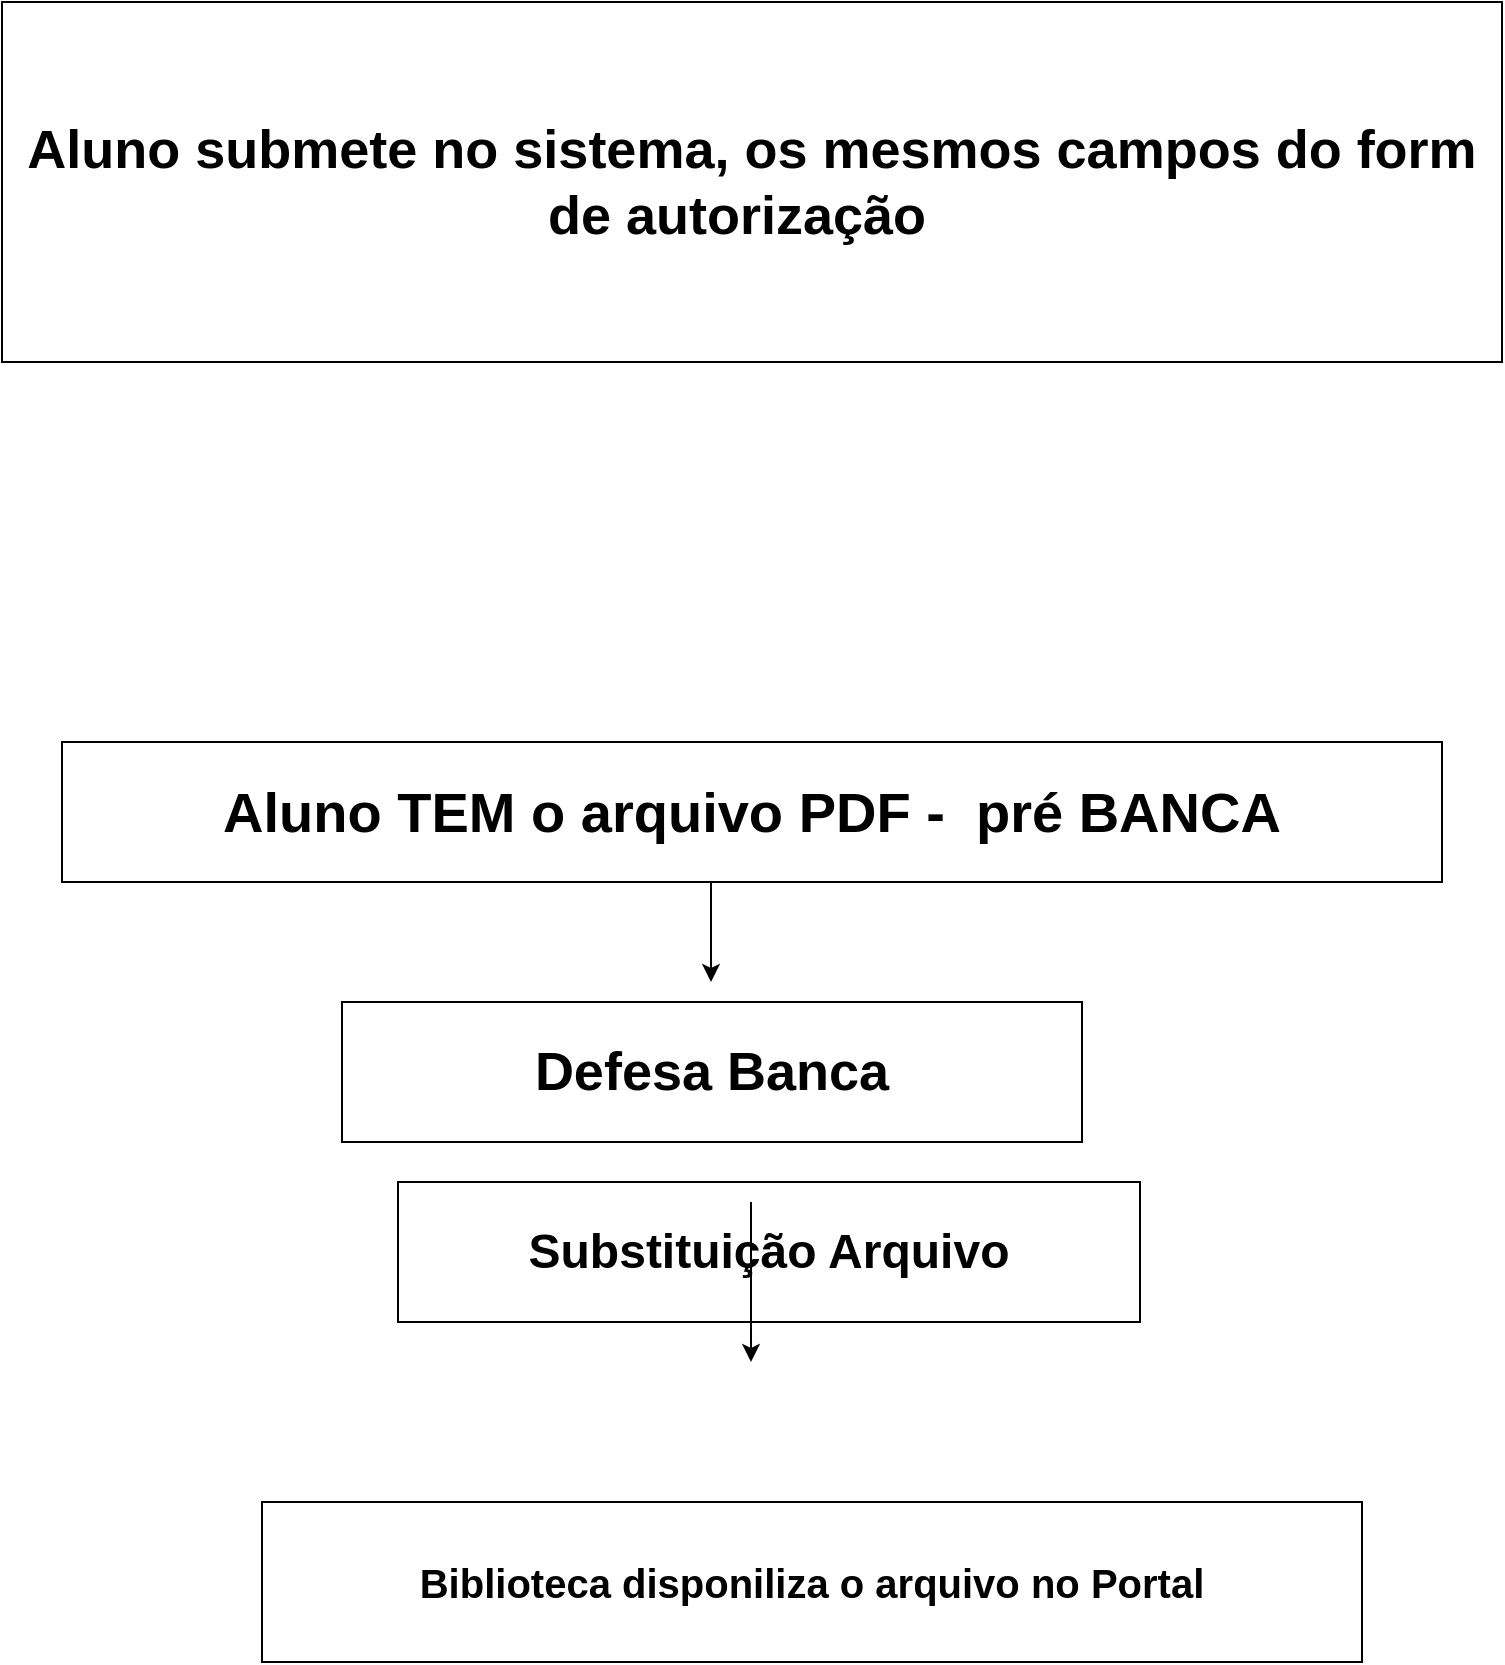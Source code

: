 <mxfile version="14.0.4" type="github">
  <diagram id="myGCvKM6Zi7vychUMCT0" name="Page-1">
    <mxGraphModel dx="1422" dy="691" grid="1" gridSize="10" guides="1" tooltips="1" connect="1" arrows="1" fold="1" page="1" pageScale="1" pageWidth="827" pageHeight="1169" math="0" shadow="0">
      <root>
        <mxCell id="0" />
        <mxCell id="1" parent="0" />
        <mxCell id="E-fRG8bQz2QIVVeTn81s-1" value="&lt;font style=&quot;font-size: 28px&quot;&gt;&lt;b&gt;&lt;font style=&quot;font-size: 28px&quot;&gt;Aluno TEM o arquivo PDF -&amp;nbsp; pré BANCA&lt;br&gt;&lt;/font&gt;&lt;/b&gt;&lt;/font&gt;" style="rounded=0;whiteSpace=wrap;html=1;" vertex="1" parent="1">
          <mxGeometry x="60" y="400" width="690" height="70" as="geometry" />
        </mxCell>
        <mxCell id="E-fRG8bQz2QIVVeTn81s-2" value="&lt;font style=&quot;font-size: 20px&quot;&gt;&lt;b&gt;Biblioteca disponiliza o arquivo no Portal&lt;/b&gt;&lt;/font&gt;" style="rounded=0;whiteSpace=wrap;html=1;" vertex="1" parent="1">
          <mxGeometry x="160" y="780" width="550" height="80" as="geometry" />
        </mxCell>
        <mxCell id="E-fRG8bQz2QIVVeTn81s-4" value="&lt;b&gt;&lt;font style=&quot;font-size: 27px&quot;&gt;Defesa Banc&lt;/font&gt;&lt;font style=&quot;font-size: 27px&quot;&gt;a&lt;/font&gt;&lt;/b&gt;" style="rounded=0;whiteSpace=wrap;html=1;" vertex="1" parent="1">
          <mxGeometry x="200" y="530" width="370" height="70" as="geometry" />
        </mxCell>
        <mxCell id="E-fRG8bQz2QIVVeTn81s-5" value="&lt;b&gt;&lt;font style=&quot;font-size: 24px&quot;&gt;Substituição Arquivo&lt;/font&gt;&lt;/b&gt;" style="rounded=0;whiteSpace=wrap;html=1;" vertex="1" parent="1">
          <mxGeometry x="228" y="620" width="371" height="70" as="geometry" />
        </mxCell>
        <mxCell id="E-fRG8bQz2QIVVeTn81s-6" value="" style="endArrow=classic;html=1;" edge="1" parent="1">
          <mxGeometry width="50" height="50" relative="1" as="geometry">
            <mxPoint x="384.5" y="470" as="sourcePoint" />
            <mxPoint x="384.5" y="520" as="targetPoint" />
          </mxGeometry>
        </mxCell>
        <mxCell id="E-fRG8bQz2QIVVeTn81s-7" value="" style="endArrow=classic;html=1;" edge="1" parent="1">
          <mxGeometry width="50" height="50" relative="1" as="geometry">
            <mxPoint x="404.5" y="630" as="sourcePoint" />
            <mxPoint x="404.5" y="710" as="targetPoint" />
          </mxGeometry>
        </mxCell>
        <mxCell id="E-fRG8bQz2QIVVeTn81s-8" value="&lt;font style=&quot;font-size: 27px&quot;&gt;&lt;b&gt;&lt;font style=&quot;font-size: 27px&quot;&gt;Aluno submete no sistema, os mesmos campos do form de autorização &amp;nbsp; &lt;/font&gt;&lt;/b&gt;&lt;/font&gt;" style="rounded=0;whiteSpace=wrap;html=1;" vertex="1" parent="1">
          <mxGeometry x="30" y="30" width="750" height="180" as="geometry" />
        </mxCell>
      </root>
    </mxGraphModel>
  </diagram>
</mxfile>

